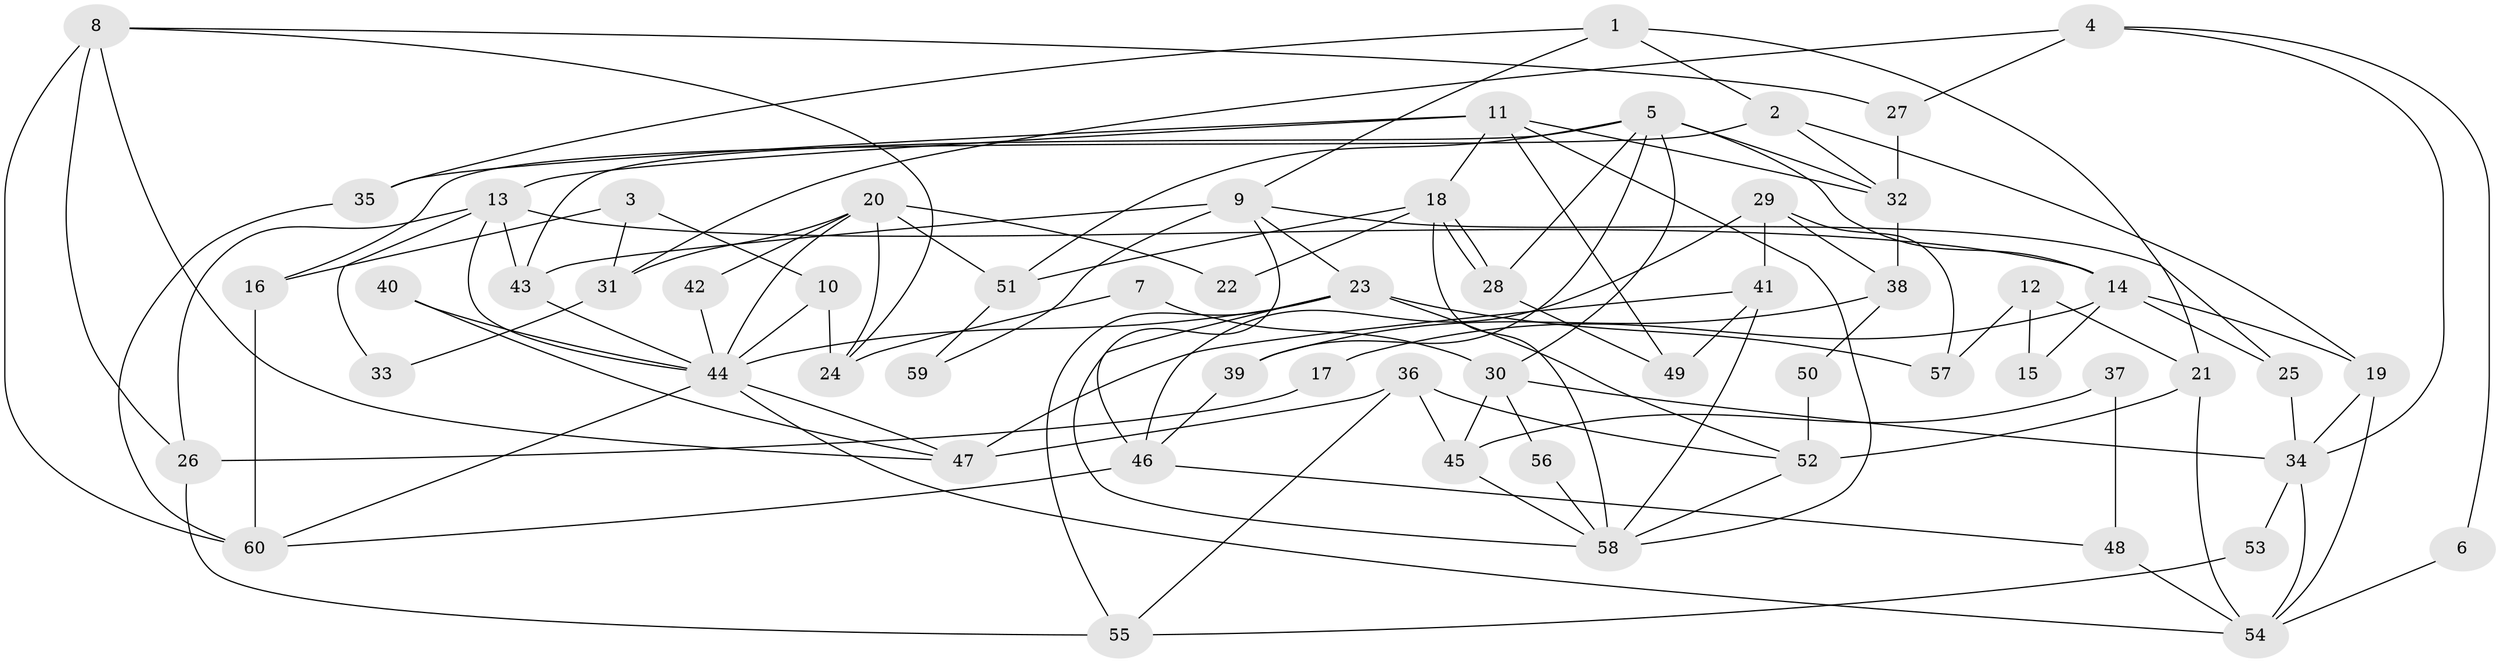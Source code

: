 // Generated by graph-tools (version 1.1) at 2025/11/02/27/25 16:11:22]
// undirected, 60 vertices, 120 edges
graph export_dot {
graph [start="1"]
  node [color=gray90,style=filled];
  1;
  2;
  3;
  4;
  5;
  6;
  7;
  8;
  9;
  10;
  11;
  12;
  13;
  14;
  15;
  16;
  17;
  18;
  19;
  20;
  21;
  22;
  23;
  24;
  25;
  26;
  27;
  28;
  29;
  30;
  31;
  32;
  33;
  34;
  35;
  36;
  37;
  38;
  39;
  40;
  41;
  42;
  43;
  44;
  45;
  46;
  47;
  48;
  49;
  50;
  51;
  52;
  53;
  54;
  55;
  56;
  57;
  58;
  59;
  60;
  1 -- 2;
  1 -- 9;
  1 -- 21;
  1 -- 35;
  2 -- 19;
  2 -- 32;
  2 -- 16;
  3 -- 10;
  3 -- 16;
  3 -- 31;
  4 -- 31;
  4 -- 34;
  4 -- 6;
  4 -- 27;
  5 -- 14;
  5 -- 28;
  5 -- 30;
  5 -- 32;
  5 -- 39;
  5 -- 43;
  5 -- 51;
  6 -- 54;
  7 -- 30;
  7 -- 24;
  8 -- 27;
  8 -- 60;
  8 -- 24;
  8 -- 26;
  8 -- 47;
  9 -- 43;
  9 -- 23;
  9 -- 25;
  9 -- 46;
  9 -- 59;
  10 -- 24;
  10 -- 44;
  11 -- 58;
  11 -- 18;
  11 -- 13;
  11 -- 32;
  11 -- 35;
  11 -- 49;
  12 -- 21;
  12 -- 57;
  12 -- 15;
  13 -- 44;
  13 -- 14;
  13 -- 26;
  13 -- 33;
  13 -- 43;
  14 -- 19;
  14 -- 15;
  14 -- 17;
  14 -- 25;
  16 -- 60;
  17 -- 26;
  18 -- 58;
  18 -- 28;
  18 -- 28;
  18 -- 22;
  18 -- 51;
  19 -- 54;
  19 -- 34;
  20 -- 44;
  20 -- 51;
  20 -- 22;
  20 -- 24;
  20 -- 31;
  20 -- 42;
  21 -- 54;
  21 -- 52;
  23 -- 44;
  23 -- 52;
  23 -- 55;
  23 -- 57;
  23 -- 58;
  25 -- 34;
  26 -- 55;
  27 -- 32;
  28 -- 49;
  29 -- 41;
  29 -- 38;
  29 -- 46;
  29 -- 57;
  30 -- 45;
  30 -- 34;
  30 -- 56;
  31 -- 33;
  32 -- 38;
  34 -- 53;
  34 -- 54;
  35 -- 60;
  36 -- 55;
  36 -- 47;
  36 -- 45;
  36 -- 52;
  37 -- 48;
  37 -- 45;
  38 -- 39;
  38 -- 50;
  39 -- 46;
  40 -- 44;
  40 -- 47;
  41 -- 58;
  41 -- 47;
  41 -- 49;
  42 -- 44;
  43 -- 44;
  44 -- 60;
  44 -- 47;
  44 -- 54;
  45 -- 58;
  46 -- 48;
  46 -- 60;
  48 -- 54;
  50 -- 52;
  51 -- 59;
  52 -- 58;
  53 -- 55;
  56 -- 58;
}
